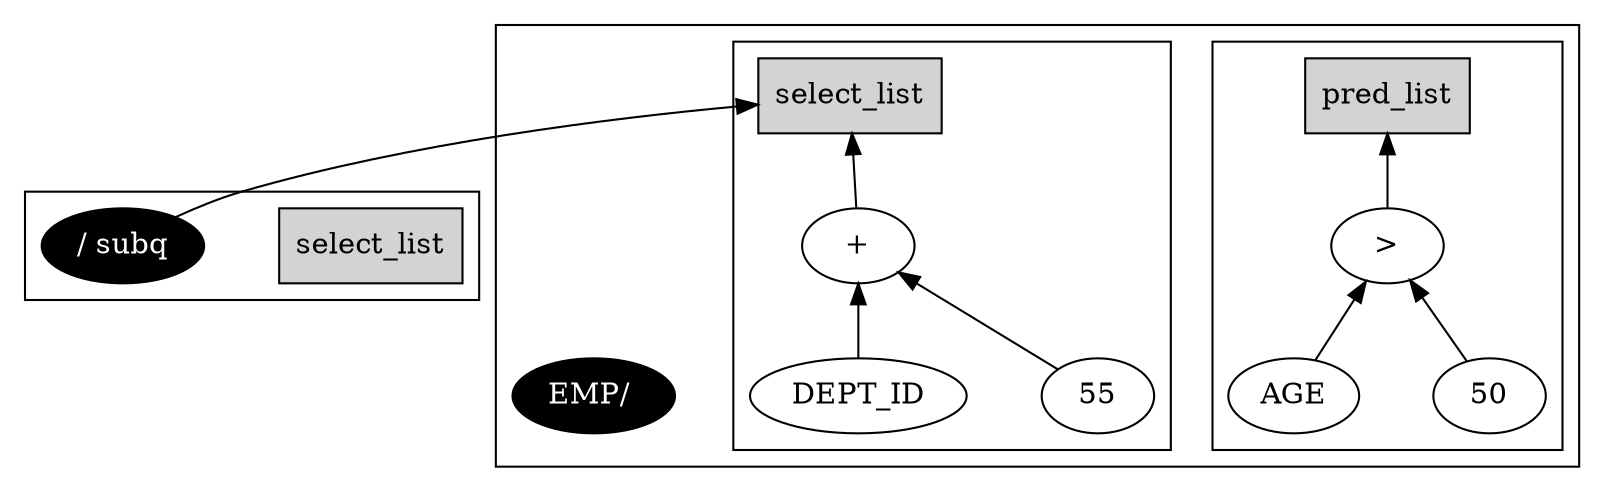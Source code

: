 digraph example1 {
    rankdir=BT;
    nodesep=0.5;
    ordering="in";
  subgraph cluster_QB_1 {
    "QB_1_queryblock"[label="select_list",shape=box,style=filled];
  subgraph cluster_select_listQB_1 {
}
    "QUN_3"[label="/ subq", fillcolor=black, fontcolor=white, style=filled]
}
    "QUN_3" -> "QB_2_queryblock";
  subgraph cluster_QB_2 {
    "QB_2_queryblock"[label="select_list",shape=box,style=filled];
  subgraph cluster_select_listQB_2 {
    exprnodeNodeId22v1[label="+"];
    exprnodeNodeId20v1 -> exprnodeNodeId22v1;
    exprnodeNodeId20v1[label="DEPT_ID"];
    exprnodeNodeId21v1 -> exprnodeNodeId22v1;
    exprnodeNodeId21v1[label="55"];
    exprnodeNodeId22v1 -> "QB_2_queryblock";
}
    "QUN_0"[label="EMP/ ", fillcolor=black, fontcolor=white, style=filled]
  subgraph cluster_pred_listQB_2 {
    exprnodeNodeId19v1[label=">"];
    exprnodeNodeId17v1 -> exprnodeNodeId19v1;
    exprnodeNodeId17v1[label="AGE"];
    exprnodeNodeId18v1 -> exprnodeNodeId19v1;
    exprnodeNodeId18v1[label="50"];
    exprnodeNodeId19v1 -> QB_2_pred_list;
    "QB_2_pred_list"[label="pred_list",shape=box,style=filled];
}
}
}
